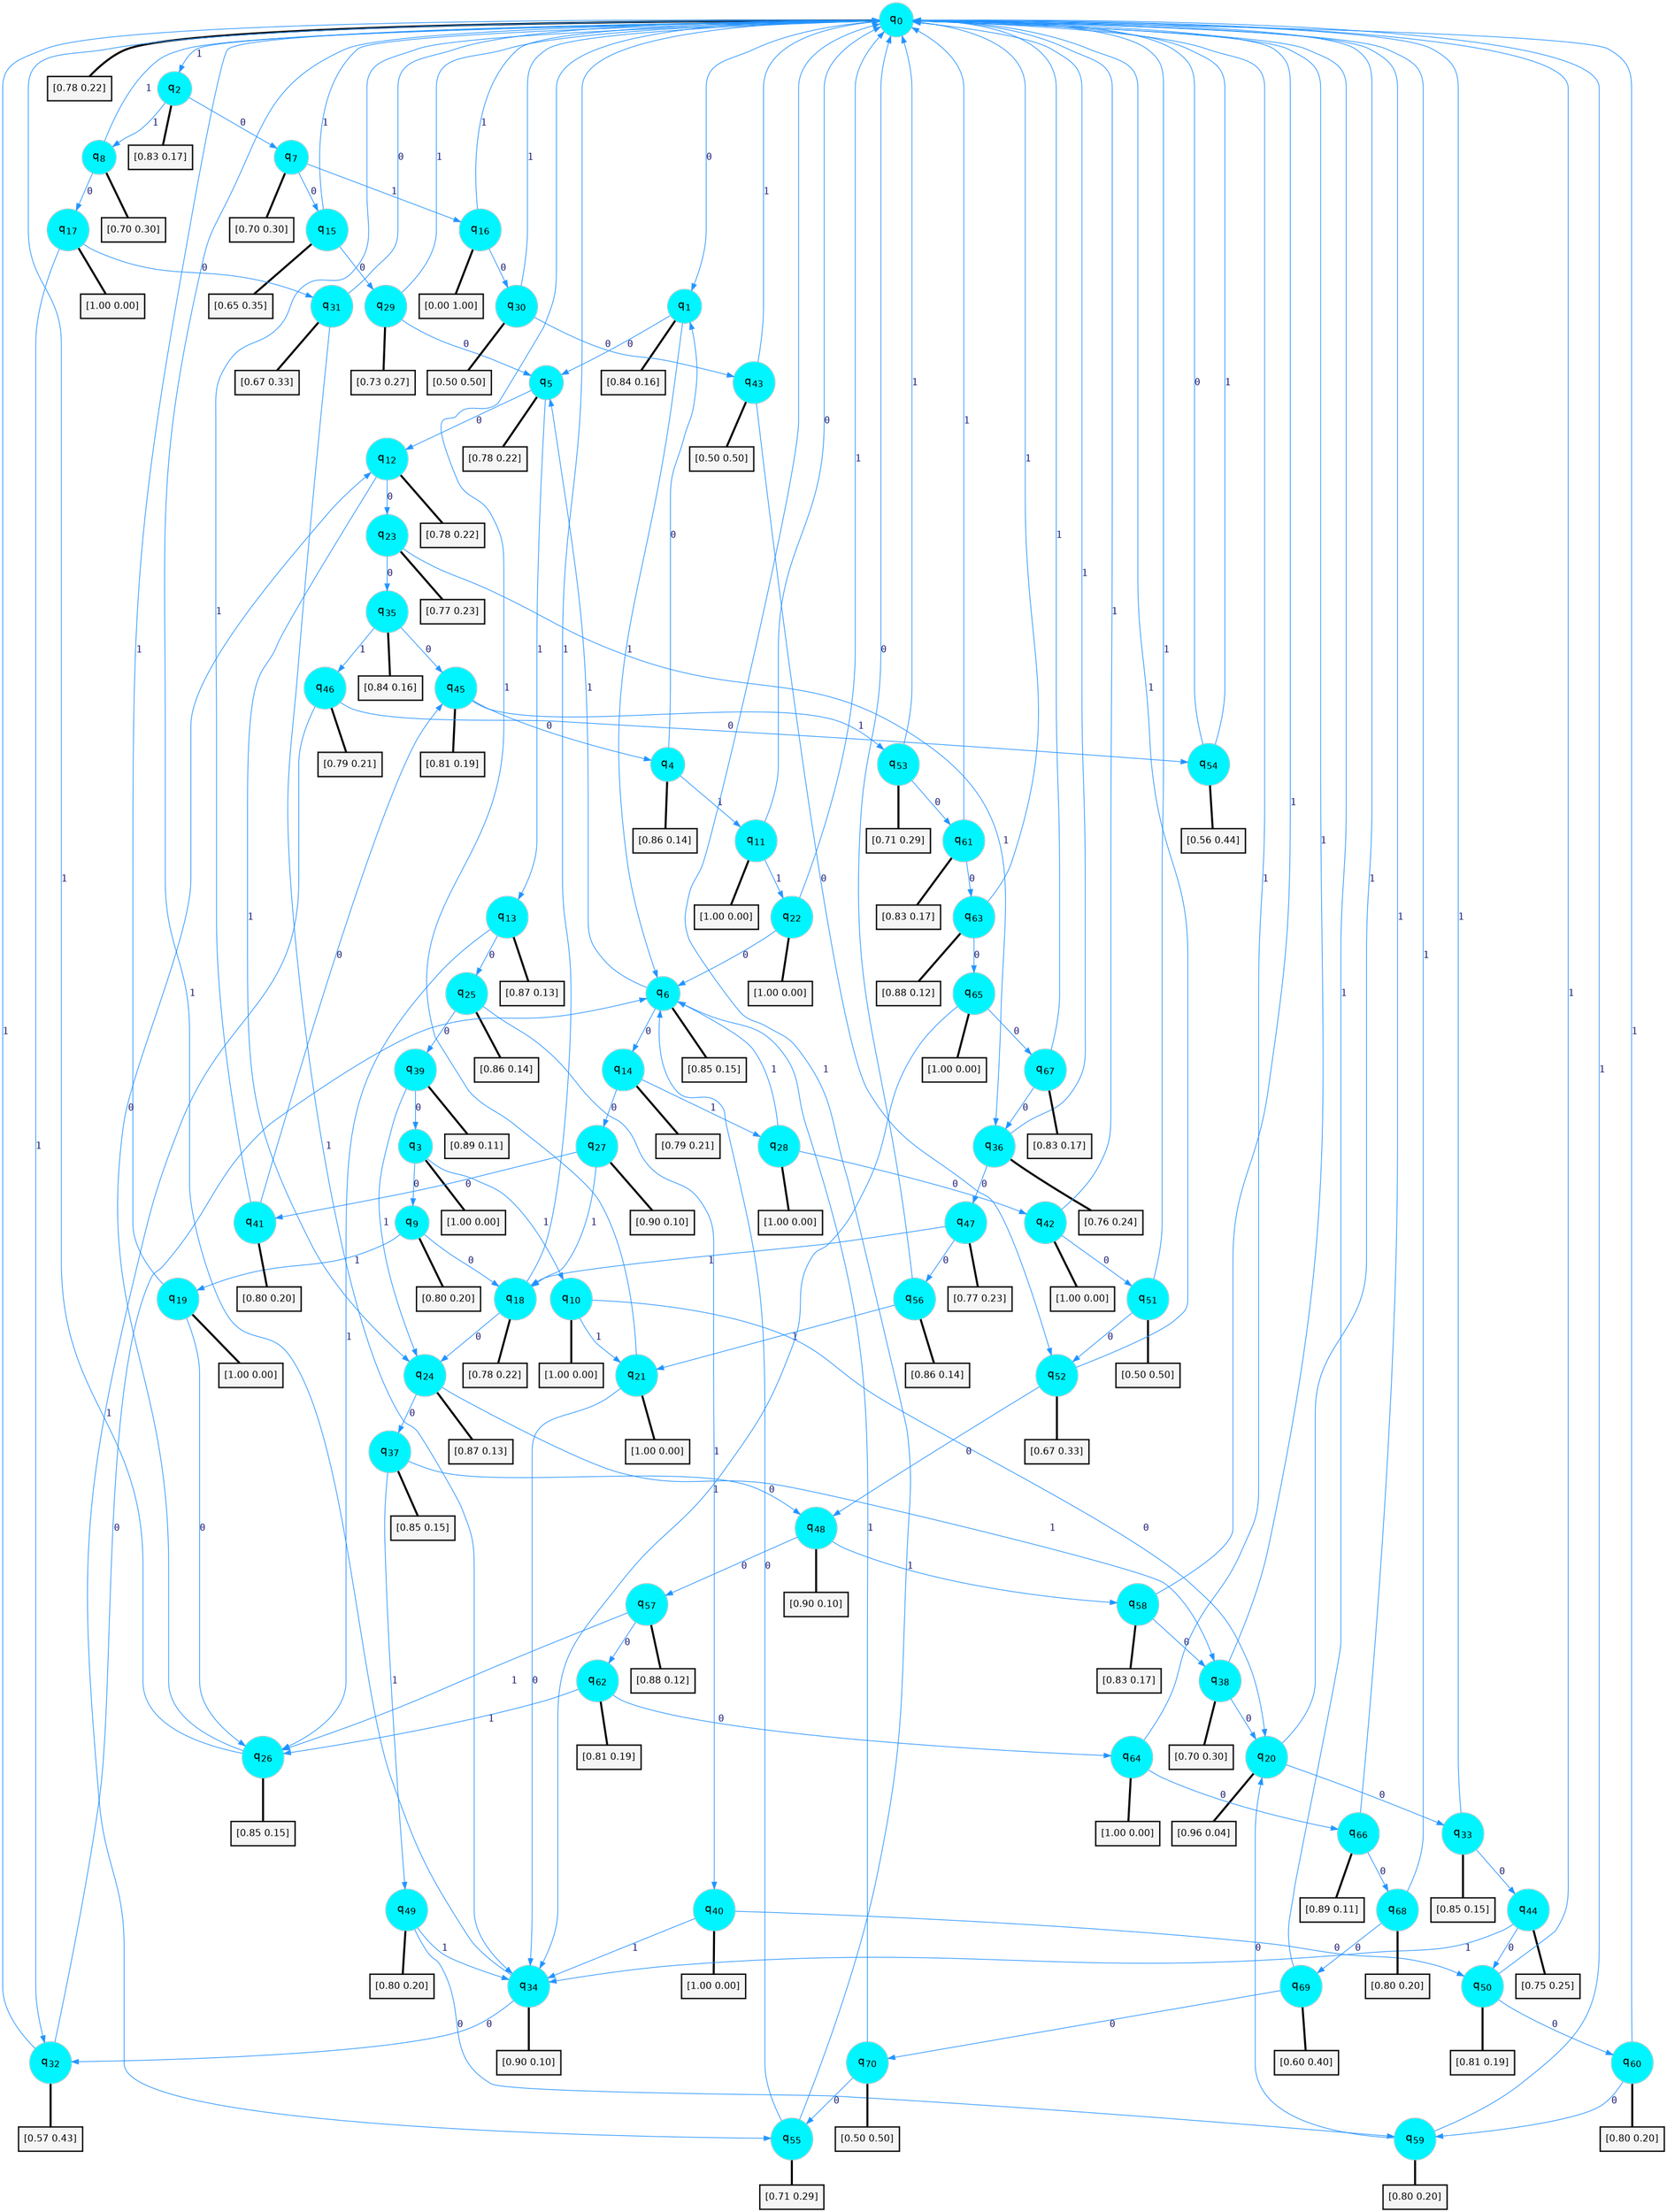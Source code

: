 digraph G {
graph [
bgcolor=transparent, dpi=300, rankdir=TD, size="40,25"];
node [
color=gray, fillcolor=turquoise1, fontcolor=black, fontname=Helvetica, fontsize=16, fontweight=bold, shape=circle, style=filled];
edge [
arrowsize=1, color=dodgerblue1, fontcolor=midnightblue, fontname=courier, fontweight=bold, penwidth=1, style=solid, weight=20];
0[label=<q<SUB>0</SUB>>];
1[label=<q<SUB>1</SUB>>];
2[label=<q<SUB>2</SUB>>];
3[label=<q<SUB>3</SUB>>];
4[label=<q<SUB>4</SUB>>];
5[label=<q<SUB>5</SUB>>];
6[label=<q<SUB>6</SUB>>];
7[label=<q<SUB>7</SUB>>];
8[label=<q<SUB>8</SUB>>];
9[label=<q<SUB>9</SUB>>];
10[label=<q<SUB>10</SUB>>];
11[label=<q<SUB>11</SUB>>];
12[label=<q<SUB>12</SUB>>];
13[label=<q<SUB>13</SUB>>];
14[label=<q<SUB>14</SUB>>];
15[label=<q<SUB>15</SUB>>];
16[label=<q<SUB>16</SUB>>];
17[label=<q<SUB>17</SUB>>];
18[label=<q<SUB>18</SUB>>];
19[label=<q<SUB>19</SUB>>];
20[label=<q<SUB>20</SUB>>];
21[label=<q<SUB>21</SUB>>];
22[label=<q<SUB>22</SUB>>];
23[label=<q<SUB>23</SUB>>];
24[label=<q<SUB>24</SUB>>];
25[label=<q<SUB>25</SUB>>];
26[label=<q<SUB>26</SUB>>];
27[label=<q<SUB>27</SUB>>];
28[label=<q<SUB>28</SUB>>];
29[label=<q<SUB>29</SUB>>];
30[label=<q<SUB>30</SUB>>];
31[label=<q<SUB>31</SUB>>];
32[label=<q<SUB>32</SUB>>];
33[label=<q<SUB>33</SUB>>];
34[label=<q<SUB>34</SUB>>];
35[label=<q<SUB>35</SUB>>];
36[label=<q<SUB>36</SUB>>];
37[label=<q<SUB>37</SUB>>];
38[label=<q<SUB>38</SUB>>];
39[label=<q<SUB>39</SUB>>];
40[label=<q<SUB>40</SUB>>];
41[label=<q<SUB>41</SUB>>];
42[label=<q<SUB>42</SUB>>];
43[label=<q<SUB>43</SUB>>];
44[label=<q<SUB>44</SUB>>];
45[label=<q<SUB>45</SUB>>];
46[label=<q<SUB>46</SUB>>];
47[label=<q<SUB>47</SUB>>];
48[label=<q<SUB>48</SUB>>];
49[label=<q<SUB>49</SUB>>];
50[label=<q<SUB>50</SUB>>];
51[label=<q<SUB>51</SUB>>];
52[label=<q<SUB>52</SUB>>];
53[label=<q<SUB>53</SUB>>];
54[label=<q<SUB>54</SUB>>];
55[label=<q<SUB>55</SUB>>];
56[label=<q<SUB>56</SUB>>];
57[label=<q<SUB>57</SUB>>];
58[label=<q<SUB>58</SUB>>];
59[label=<q<SUB>59</SUB>>];
60[label=<q<SUB>60</SUB>>];
61[label=<q<SUB>61</SUB>>];
62[label=<q<SUB>62</SUB>>];
63[label=<q<SUB>63</SUB>>];
64[label=<q<SUB>64</SUB>>];
65[label=<q<SUB>65</SUB>>];
66[label=<q<SUB>66</SUB>>];
67[label=<q<SUB>67</SUB>>];
68[label=<q<SUB>68</SUB>>];
69[label=<q<SUB>69</SUB>>];
70[label=<q<SUB>70</SUB>>];
71[label="[0.78 0.22]", shape=box,fontcolor=black, fontname=Helvetica, fontsize=14, penwidth=2, fillcolor=whitesmoke,color=black];
72[label="[0.84 0.16]", shape=box,fontcolor=black, fontname=Helvetica, fontsize=14, penwidth=2, fillcolor=whitesmoke,color=black];
73[label="[0.83 0.17]", shape=box,fontcolor=black, fontname=Helvetica, fontsize=14, penwidth=2, fillcolor=whitesmoke,color=black];
74[label="[1.00 0.00]", shape=box,fontcolor=black, fontname=Helvetica, fontsize=14, penwidth=2, fillcolor=whitesmoke,color=black];
75[label="[0.86 0.14]", shape=box,fontcolor=black, fontname=Helvetica, fontsize=14, penwidth=2, fillcolor=whitesmoke,color=black];
76[label="[0.78 0.22]", shape=box,fontcolor=black, fontname=Helvetica, fontsize=14, penwidth=2, fillcolor=whitesmoke,color=black];
77[label="[0.85 0.15]", shape=box,fontcolor=black, fontname=Helvetica, fontsize=14, penwidth=2, fillcolor=whitesmoke,color=black];
78[label="[0.70 0.30]", shape=box,fontcolor=black, fontname=Helvetica, fontsize=14, penwidth=2, fillcolor=whitesmoke,color=black];
79[label="[0.70 0.30]", shape=box,fontcolor=black, fontname=Helvetica, fontsize=14, penwidth=2, fillcolor=whitesmoke,color=black];
80[label="[0.80 0.20]", shape=box,fontcolor=black, fontname=Helvetica, fontsize=14, penwidth=2, fillcolor=whitesmoke,color=black];
81[label="[1.00 0.00]", shape=box,fontcolor=black, fontname=Helvetica, fontsize=14, penwidth=2, fillcolor=whitesmoke,color=black];
82[label="[1.00 0.00]", shape=box,fontcolor=black, fontname=Helvetica, fontsize=14, penwidth=2, fillcolor=whitesmoke,color=black];
83[label="[0.78 0.22]", shape=box,fontcolor=black, fontname=Helvetica, fontsize=14, penwidth=2, fillcolor=whitesmoke,color=black];
84[label="[0.87 0.13]", shape=box,fontcolor=black, fontname=Helvetica, fontsize=14, penwidth=2, fillcolor=whitesmoke,color=black];
85[label="[0.79 0.21]", shape=box,fontcolor=black, fontname=Helvetica, fontsize=14, penwidth=2, fillcolor=whitesmoke,color=black];
86[label="[0.65 0.35]", shape=box,fontcolor=black, fontname=Helvetica, fontsize=14, penwidth=2, fillcolor=whitesmoke,color=black];
87[label="[0.00 1.00]", shape=box,fontcolor=black, fontname=Helvetica, fontsize=14, penwidth=2, fillcolor=whitesmoke,color=black];
88[label="[1.00 0.00]", shape=box,fontcolor=black, fontname=Helvetica, fontsize=14, penwidth=2, fillcolor=whitesmoke,color=black];
89[label="[0.78 0.22]", shape=box,fontcolor=black, fontname=Helvetica, fontsize=14, penwidth=2, fillcolor=whitesmoke,color=black];
90[label="[1.00 0.00]", shape=box,fontcolor=black, fontname=Helvetica, fontsize=14, penwidth=2, fillcolor=whitesmoke,color=black];
91[label="[0.96 0.04]", shape=box,fontcolor=black, fontname=Helvetica, fontsize=14, penwidth=2, fillcolor=whitesmoke,color=black];
92[label="[1.00 0.00]", shape=box,fontcolor=black, fontname=Helvetica, fontsize=14, penwidth=2, fillcolor=whitesmoke,color=black];
93[label="[1.00 0.00]", shape=box,fontcolor=black, fontname=Helvetica, fontsize=14, penwidth=2, fillcolor=whitesmoke,color=black];
94[label="[0.77 0.23]", shape=box,fontcolor=black, fontname=Helvetica, fontsize=14, penwidth=2, fillcolor=whitesmoke,color=black];
95[label="[0.87 0.13]", shape=box,fontcolor=black, fontname=Helvetica, fontsize=14, penwidth=2, fillcolor=whitesmoke,color=black];
96[label="[0.86 0.14]", shape=box,fontcolor=black, fontname=Helvetica, fontsize=14, penwidth=2, fillcolor=whitesmoke,color=black];
97[label="[0.85 0.15]", shape=box,fontcolor=black, fontname=Helvetica, fontsize=14, penwidth=2, fillcolor=whitesmoke,color=black];
98[label="[0.90 0.10]", shape=box,fontcolor=black, fontname=Helvetica, fontsize=14, penwidth=2, fillcolor=whitesmoke,color=black];
99[label="[1.00 0.00]", shape=box,fontcolor=black, fontname=Helvetica, fontsize=14, penwidth=2, fillcolor=whitesmoke,color=black];
100[label="[0.73 0.27]", shape=box,fontcolor=black, fontname=Helvetica, fontsize=14, penwidth=2, fillcolor=whitesmoke,color=black];
101[label="[0.50 0.50]", shape=box,fontcolor=black, fontname=Helvetica, fontsize=14, penwidth=2, fillcolor=whitesmoke,color=black];
102[label="[0.67 0.33]", shape=box,fontcolor=black, fontname=Helvetica, fontsize=14, penwidth=2, fillcolor=whitesmoke,color=black];
103[label="[0.57 0.43]", shape=box,fontcolor=black, fontname=Helvetica, fontsize=14, penwidth=2, fillcolor=whitesmoke,color=black];
104[label="[0.85 0.15]", shape=box,fontcolor=black, fontname=Helvetica, fontsize=14, penwidth=2, fillcolor=whitesmoke,color=black];
105[label="[0.90 0.10]", shape=box,fontcolor=black, fontname=Helvetica, fontsize=14, penwidth=2, fillcolor=whitesmoke,color=black];
106[label="[0.84 0.16]", shape=box,fontcolor=black, fontname=Helvetica, fontsize=14, penwidth=2, fillcolor=whitesmoke,color=black];
107[label="[0.76 0.24]", shape=box,fontcolor=black, fontname=Helvetica, fontsize=14, penwidth=2, fillcolor=whitesmoke,color=black];
108[label="[0.85 0.15]", shape=box,fontcolor=black, fontname=Helvetica, fontsize=14, penwidth=2, fillcolor=whitesmoke,color=black];
109[label="[0.70 0.30]", shape=box,fontcolor=black, fontname=Helvetica, fontsize=14, penwidth=2, fillcolor=whitesmoke,color=black];
110[label="[0.89 0.11]", shape=box,fontcolor=black, fontname=Helvetica, fontsize=14, penwidth=2, fillcolor=whitesmoke,color=black];
111[label="[1.00 0.00]", shape=box,fontcolor=black, fontname=Helvetica, fontsize=14, penwidth=2, fillcolor=whitesmoke,color=black];
112[label="[0.80 0.20]", shape=box,fontcolor=black, fontname=Helvetica, fontsize=14, penwidth=2, fillcolor=whitesmoke,color=black];
113[label="[1.00 0.00]", shape=box,fontcolor=black, fontname=Helvetica, fontsize=14, penwidth=2, fillcolor=whitesmoke,color=black];
114[label="[0.50 0.50]", shape=box,fontcolor=black, fontname=Helvetica, fontsize=14, penwidth=2, fillcolor=whitesmoke,color=black];
115[label="[0.75 0.25]", shape=box,fontcolor=black, fontname=Helvetica, fontsize=14, penwidth=2, fillcolor=whitesmoke,color=black];
116[label="[0.81 0.19]", shape=box,fontcolor=black, fontname=Helvetica, fontsize=14, penwidth=2, fillcolor=whitesmoke,color=black];
117[label="[0.79 0.21]", shape=box,fontcolor=black, fontname=Helvetica, fontsize=14, penwidth=2, fillcolor=whitesmoke,color=black];
118[label="[0.77 0.23]", shape=box,fontcolor=black, fontname=Helvetica, fontsize=14, penwidth=2, fillcolor=whitesmoke,color=black];
119[label="[0.90 0.10]", shape=box,fontcolor=black, fontname=Helvetica, fontsize=14, penwidth=2, fillcolor=whitesmoke,color=black];
120[label="[0.80 0.20]", shape=box,fontcolor=black, fontname=Helvetica, fontsize=14, penwidth=2, fillcolor=whitesmoke,color=black];
121[label="[0.81 0.19]", shape=box,fontcolor=black, fontname=Helvetica, fontsize=14, penwidth=2, fillcolor=whitesmoke,color=black];
122[label="[0.50 0.50]", shape=box,fontcolor=black, fontname=Helvetica, fontsize=14, penwidth=2, fillcolor=whitesmoke,color=black];
123[label="[0.67 0.33]", shape=box,fontcolor=black, fontname=Helvetica, fontsize=14, penwidth=2, fillcolor=whitesmoke,color=black];
124[label="[0.71 0.29]", shape=box,fontcolor=black, fontname=Helvetica, fontsize=14, penwidth=2, fillcolor=whitesmoke,color=black];
125[label="[0.56 0.44]", shape=box,fontcolor=black, fontname=Helvetica, fontsize=14, penwidth=2, fillcolor=whitesmoke,color=black];
126[label="[0.71 0.29]", shape=box,fontcolor=black, fontname=Helvetica, fontsize=14, penwidth=2, fillcolor=whitesmoke,color=black];
127[label="[0.86 0.14]", shape=box,fontcolor=black, fontname=Helvetica, fontsize=14, penwidth=2, fillcolor=whitesmoke,color=black];
128[label="[0.88 0.12]", shape=box,fontcolor=black, fontname=Helvetica, fontsize=14, penwidth=2, fillcolor=whitesmoke,color=black];
129[label="[0.83 0.17]", shape=box,fontcolor=black, fontname=Helvetica, fontsize=14, penwidth=2, fillcolor=whitesmoke,color=black];
130[label="[0.80 0.20]", shape=box,fontcolor=black, fontname=Helvetica, fontsize=14, penwidth=2, fillcolor=whitesmoke,color=black];
131[label="[0.80 0.20]", shape=box,fontcolor=black, fontname=Helvetica, fontsize=14, penwidth=2, fillcolor=whitesmoke,color=black];
132[label="[0.83 0.17]", shape=box,fontcolor=black, fontname=Helvetica, fontsize=14, penwidth=2, fillcolor=whitesmoke,color=black];
133[label="[0.81 0.19]", shape=box,fontcolor=black, fontname=Helvetica, fontsize=14, penwidth=2, fillcolor=whitesmoke,color=black];
134[label="[0.88 0.12]", shape=box,fontcolor=black, fontname=Helvetica, fontsize=14, penwidth=2, fillcolor=whitesmoke,color=black];
135[label="[1.00 0.00]", shape=box,fontcolor=black, fontname=Helvetica, fontsize=14, penwidth=2, fillcolor=whitesmoke,color=black];
136[label="[1.00 0.00]", shape=box,fontcolor=black, fontname=Helvetica, fontsize=14, penwidth=2, fillcolor=whitesmoke,color=black];
137[label="[0.89 0.11]", shape=box,fontcolor=black, fontname=Helvetica, fontsize=14, penwidth=2, fillcolor=whitesmoke,color=black];
138[label="[0.83 0.17]", shape=box,fontcolor=black, fontname=Helvetica, fontsize=14, penwidth=2, fillcolor=whitesmoke,color=black];
139[label="[0.80 0.20]", shape=box,fontcolor=black, fontname=Helvetica, fontsize=14, penwidth=2, fillcolor=whitesmoke,color=black];
140[label="[0.60 0.40]", shape=box,fontcolor=black, fontname=Helvetica, fontsize=14, penwidth=2, fillcolor=whitesmoke,color=black];
141[label="[0.50 0.50]", shape=box,fontcolor=black, fontname=Helvetica, fontsize=14, penwidth=2, fillcolor=whitesmoke,color=black];
0->1 [label=0];
0->2 [label=1];
0->71 [arrowhead=none, penwidth=3,color=black];
1->5 [label=0];
1->6 [label=1];
1->72 [arrowhead=none, penwidth=3,color=black];
2->7 [label=0];
2->8 [label=1];
2->73 [arrowhead=none, penwidth=3,color=black];
3->9 [label=0];
3->10 [label=1];
3->74 [arrowhead=none, penwidth=3,color=black];
4->1 [label=0];
4->11 [label=1];
4->75 [arrowhead=none, penwidth=3,color=black];
5->12 [label=0];
5->13 [label=1];
5->76 [arrowhead=none, penwidth=3,color=black];
6->14 [label=0];
6->5 [label=1];
6->77 [arrowhead=none, penwidth=3,color=black];
7->15 [label=0];
7->16 [label=1];
7->78 [arrowhead=none, penwidth=3,color=black];
8->17 [label=0];
8->0 [label=1];
8->79 [arrowhead=none, penwidth=3,color=black];
9->18 [label=0];
9->19 [label=1];
9->80 [arrowhead=none, penwidth=3,color=black];
10->20 [label=0];
10->21 [label=1];
10->81 [arrowhead=none, penwidth=3,color=black];
11->0 [label=0];
11->22 [label=1];
11->82 [arrowhead=none, penwidth=3,color=black];
12->23 [label=0];
12->24 [label=1];
12->83 [arrowhead=none, penwidth=3,color=black];
13->25 [label=0];
13->26 [label=1];
13->84 [arrowhead=none, penwidth=3,color=black];
14->27 [label=0];
14->28 [label=1];
14->85 [arrowhead=none, penwidth=3,color=black];
15->29 [label=0];
15->0 [label=1];
15->86 [arrowhead=none, penwidth=3,color=black];
16->30 [label=0];
16->0 [label=1];
16->87 [arrowhead=none, penwidth=3,color=black];
17->31 [label=0];
17->32 [label=1];
17->88 [arrowhead=none, penwidth=3,color=black];
18->24 [label=0];
18->0 [label=1];
18->89 [arrowhead=none, penwidth=3,color=black];
19->26 [label=0];
19->0 [label=1];
19->90 [arrowhead=none, penwidth=3,color=black];
20->33 [label=0];
20->0 [label=1];
20->91 [arrowhead=none, penwidth=3,color=black];
21->34 [label=0];
21->0 [label=1];
21->92 [arrowhead=none, penwidth=3,color=black];
22->6 [label=0];
22->0 [label=1];
22->93 [arrowhead=none, penwidth=3,color=black];
23->35 [label=0];
23->36 [label=1];
23->94 [arrowhead=none, penwidth=3,color=black];
24->37 [label=0];
24->38 [label=1];
24->95 [arrowhead=none, penwidth=3,color=black];
25->39 [label=0];
25->40 [label=1];
25->96 [arrowhead=none, penwidth=3,color=black];
26->12 [label=0];
26->0 [label=1];
26->97 [arrowhead=none, penwidth=3,color=black];
27->41 [label=0];
27->18 [label=1];
27->98 [arrowhead=none, penwidth=3,color=black];
28->42 [label=0];
28->6 [label=1];
28->99 [arrowhead=none, penwidth=3,color=black];
29->5 [label=0];
29->0 [label=1];
29->100 [arrowhead=none, penwidth=3,color=black];
30->43 [label=0];
30->0 [label=1];
30->101 [arrowhead=none, penwidth=3,color=black];
31->0 [label=0];
31->34 [label=1];
31->102 [arrowhead=none, penwidth=3,color=black];
32->6 [label=0];
32->0 [label=1];
32->103 [arrowhead=none, penwidth=3,color=black];
33->44 [label=0];
33->0 [label=1];
33->104 [arrowhead=none, penwidth=3,color=black];
34->32 [label=0];
34->0 [label=1];
34->105 [arrowhead=none, penwidth=3,color=black];
35->45 [label=0];
35->46 [label=1];
35->106 [arrowhead=none, penwidth=3,color=black];
36->47 [label=0];
36->0 [label=1];
36->107 [arrowhead=none, penwidth=3,color=black];
37->48 [label=0];
37->49 [label=1];
37->108 [arrowhead=none, penwidth=3,color=black];
38->20 [label=0];
38->0 [label=1];
38->109 [arrowhead=none, penwidth=3,color=black];
39->3 [label=0];
39->24 [label=1];
39->110 [arrowhead=none, penwidth=3,color=black];
40->50 [label=0];
40->34 [label=1];
40->111 [arrowhead=none, penwidth=3,color=black];
41->45 [label=0];
41->0 [label=1];
41->112 [arrowhead=none, penwidth=3,color=black];
42->51 [label=0];
42->0 [label=1];
42->113 [arrowhead=none, penwidth=3,color=black];
43->52 [label=0];
43->0 [label=1];
43->114 [arrowhead=none, penwidth=3,color=black];
44->50 [label=0];
44->34 [label=1];
44->115 [arrowhead=none, penwidth=3,color=black];
45->4 [label=0];
45->53 [label=1];
45->116 [arrowhead=none, penwidth=3,color=black];
46->54 [label=0];
46->55 [label=1];
46->117 [arrowhead=none, penwidth=3,color=black];
47->56 [label=0];
47->18 [label=1];
47->118 [arrowhead=none, penwidth=3,color=black];
48->57 [label=0];
48->58 [label=1];
48->119 [arrowhead=none, penwidth=3,color=black];
49->59 [label=0];
49->34 [label=1];
49->120 [arrowhead=none, penwidth=3,color=black];
50->60 [label=0];
50->0 [label=1];
50->121 [arrowhead=none, penwidth=3,color=black];
51->52 [label=0];
51->0 [label=1];
51->122 [arrowhead=none, penwidth=3,color=black];
52->48 [label=0];
52->0 [label=1];
52->123 [arrowhead=none, penwidth=3,color=black];
53->61 [label=0];
53->0 [label=1];
53->124 [arrowhead=none, penwidth=3,color=black];
54->0 [label=0];
54->0 [label=1];
54->125 [arrowhead=none, penwidth=3,color=black];
55->6 [label=0];
55->0 [label=1];
55->126 [arrowhead=none, penwidth=3,color=black];
56->0 [label=0];
56->21 [label=1];
56->127 [arrowhead=none, penwidth=3,color=black];
57->62 [label=0];
57->26 [label=1];
57->128 [arrowhead=none, penwidth=3,color=black];
58->38 [label=0];
58->0 [label=1];
58->129 [arrowhead=none, penwidth=3,color=black];
59->20 [label=0];
59->0 [label=1];
59->130 [arrowhead=none, penwidth=3,color=black];
60->59 [label=0];
60->0 [label=1];
60->131 [arrowhead=none, penwidth=3,color=black];
61->63 [label=0];
61->0 [label=1];
61->132 [arrowhead=none, penwidth=3,color=black];
62->64 [label=0];
62->26 [label=1];
62->133 [arrowhead=none, penwidth=3,color=black];
63->65 [label=0];
63->0 [label=1];
63->134 [arrowhead=none, penwidth=3,color=black];
64->66 [label=0];
64->0 [label=1];
64->135 [arrowhead=none, penwidth=3,color=black];
65->67 [label=0];
65->34 [label=1];
65->136 [arrowhead=none, penwidth=3,color=black];
66->68 [label=0];
66->0 [label=1];
66->137 [arrowhead=none, penwidth=3,color=black];
67->36 [label=0];
67->0 [label=1];
67->138 [arrowhead=none, penwidth=3,color=black];
68->69 [label=0];
68->0 [label=1];
68->139 [arrowhead=none, penwidth=3,color=black];
69->70 [label=0];
69->0 [label=1];
69->140 [arrowhead=none, penwidth=3,color=black];
70->55 [label=0];
70->6 [label=1];
70->141 [arrowhead=none, penwidth=3,color=black];
}
